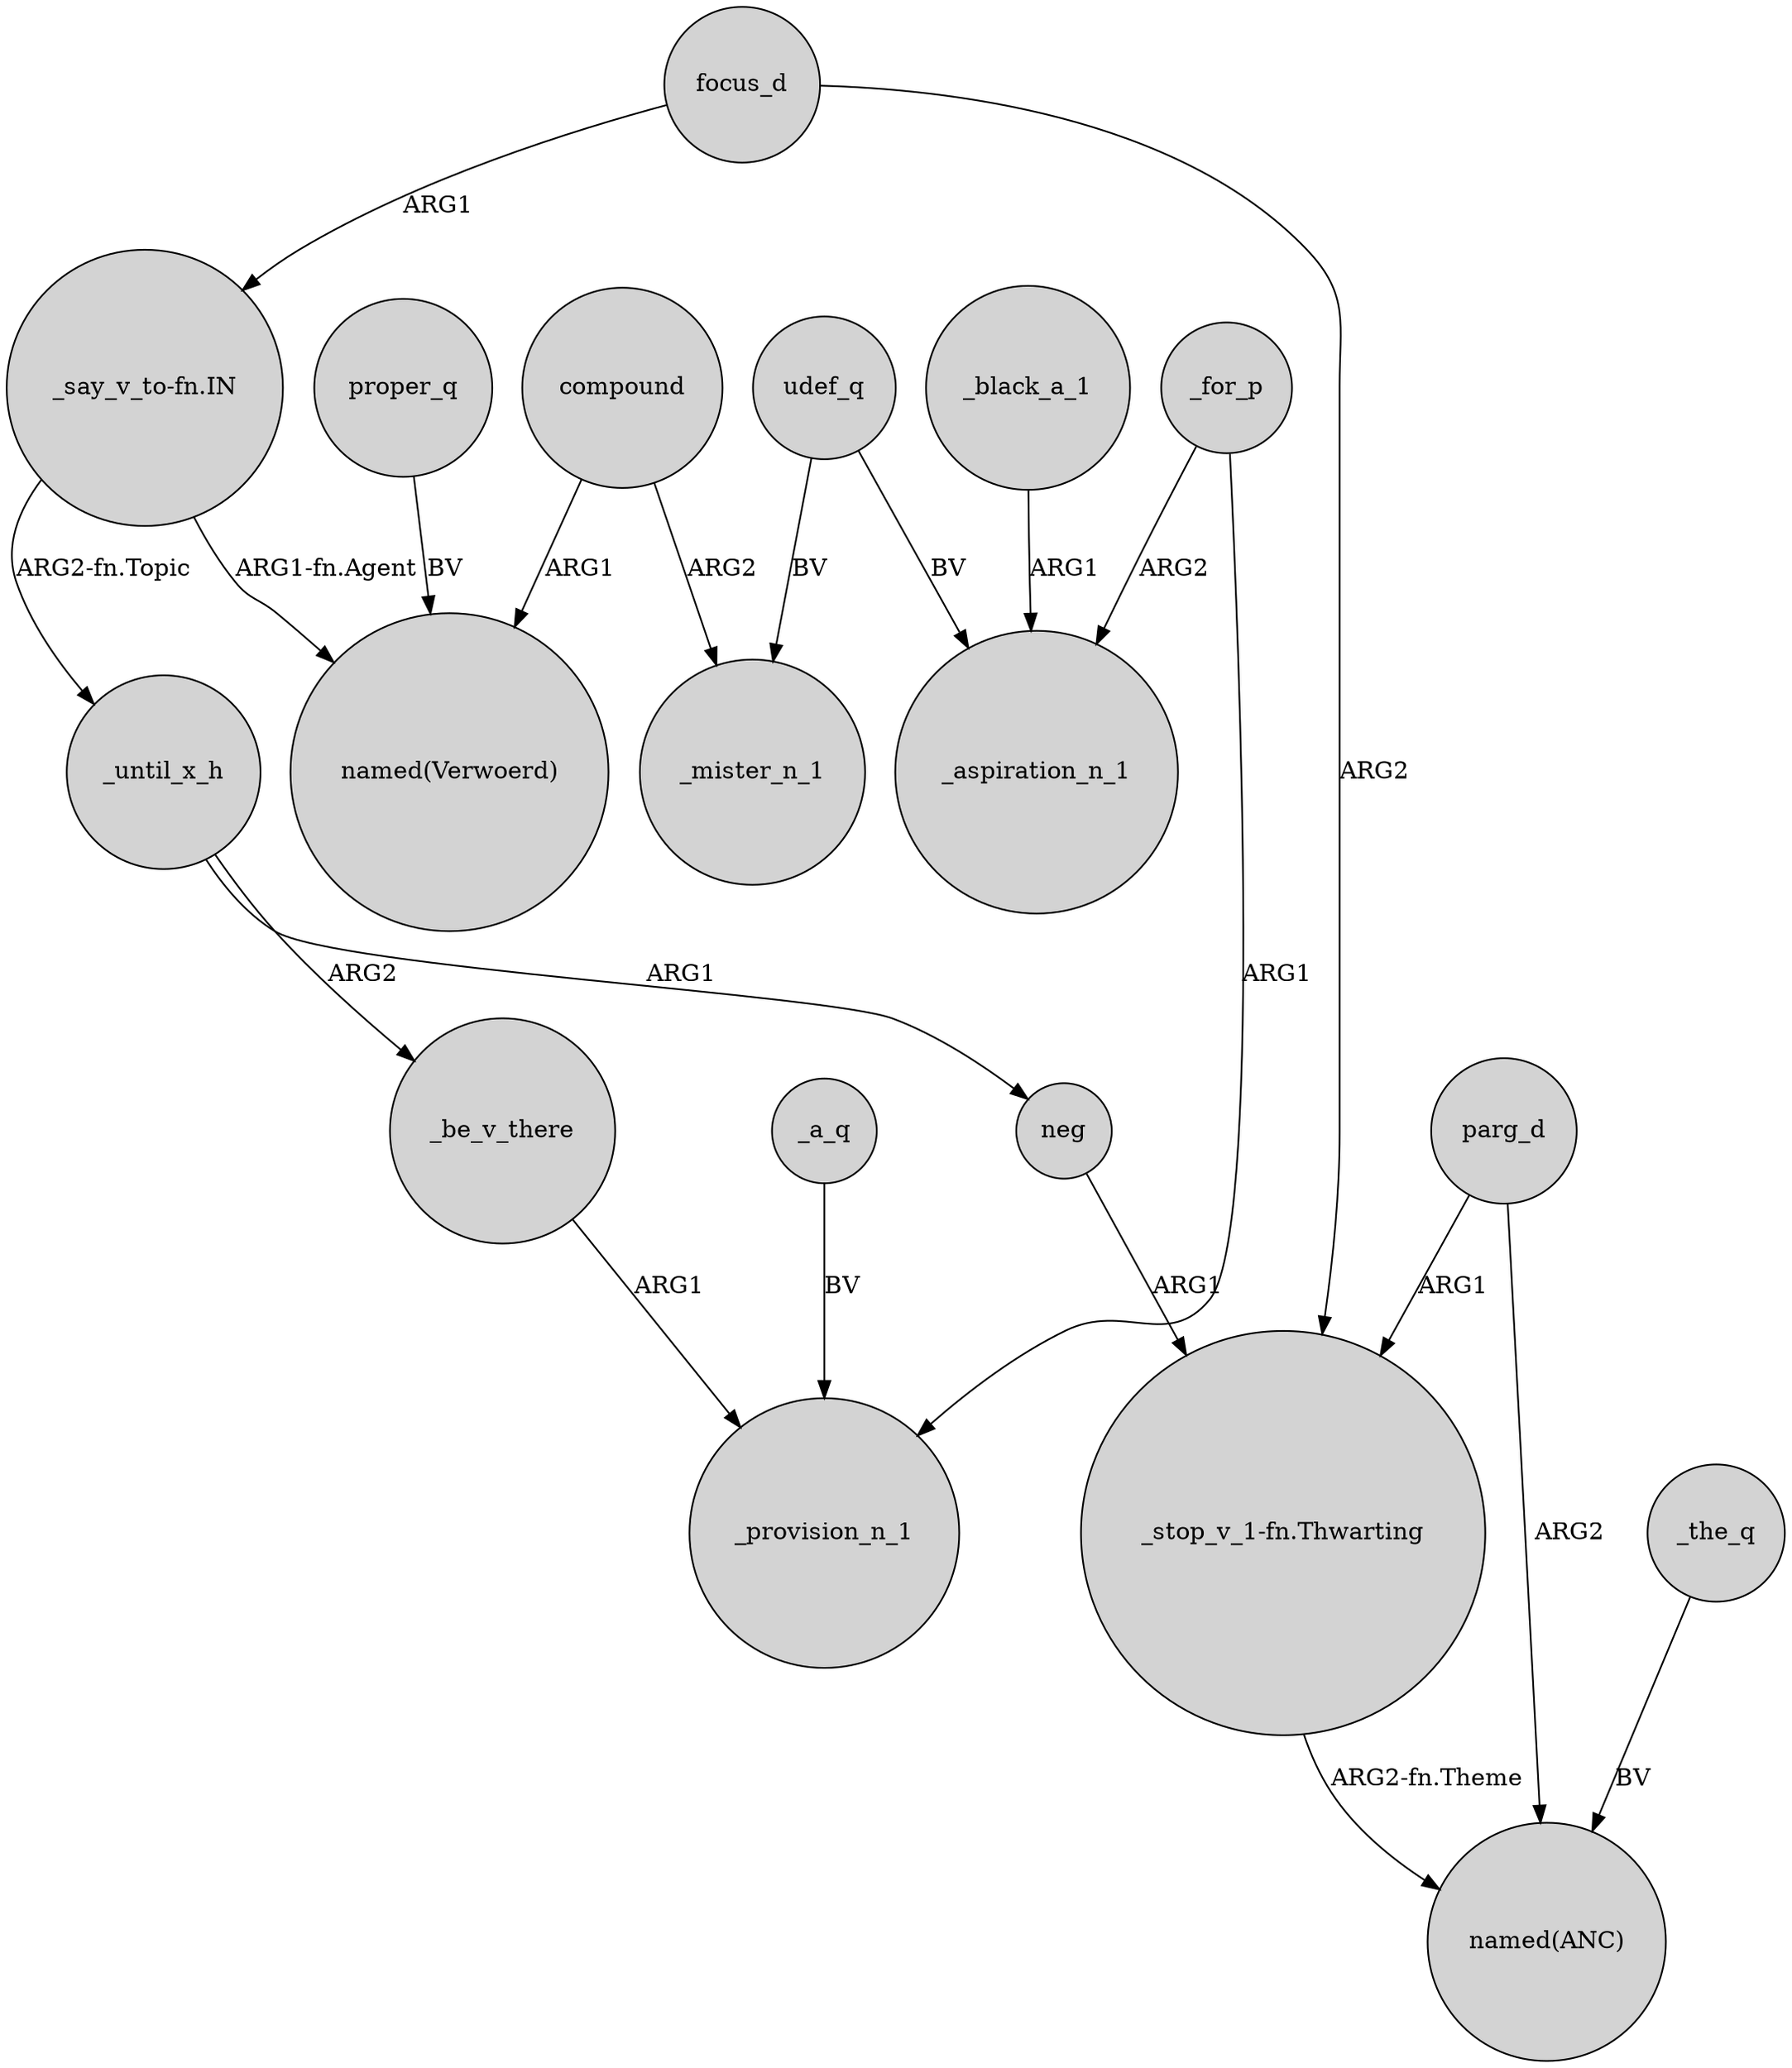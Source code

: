 digraph {
	node [shape=circle style=filled]
	"_say_v_to-fn.IN" -> "named(Verwoerd)" [label="ARG1-fn.Agent"]
	compound -> "named(Verwoerd)" [label=ARG1]
	compound -> _mister_n_1 [label=ARG2]
	_for_p -> _provision_n_1 [label=ARG1]
	focus_d -> "_stop_v_1-fn.Thwarting" [label=ARG2]
	_be_v_there -> _provision_n_1 [label=ARG1]
	parg_d -> "named(ANC)" [label=ARG2]
	_until_x_h -> neg [label=ARG1]
	udef_q -> _aspiration_n_1 [label=BV]
	udef_q -> _mister_n_1 [label=BV]
	parg_d -> "_stop_v_1-fn.Thwarting" [label=ARG1]
	_for_p -> _aspiration_n_1 [label=ARG2]
	neg -> "_stop_v_1-fn.Thwarting" [label=ARG1]
	proper_q -> "named(Verwoerd)" [label=BV]
	"_stop_v_1-fn.Thwarting" -> "named(ANC)" [label="ARG2-fn.Theme"]
	"_say_v_to-fn.IN" -> _until_x_h [label="ARG2-fn.Topic"]
	_black_a_1 -> _aspiration_n_1 [label=ARG1]
	_the_q -> "named(ANC)" [label=BV]
	_a_q -> _provision_n_1 [label=BV]
	_until_x_h -> _be_v_there [label=ARG2]
	focus_d -> "_say_v_to-fn.IN" [label=ARG1]
}
